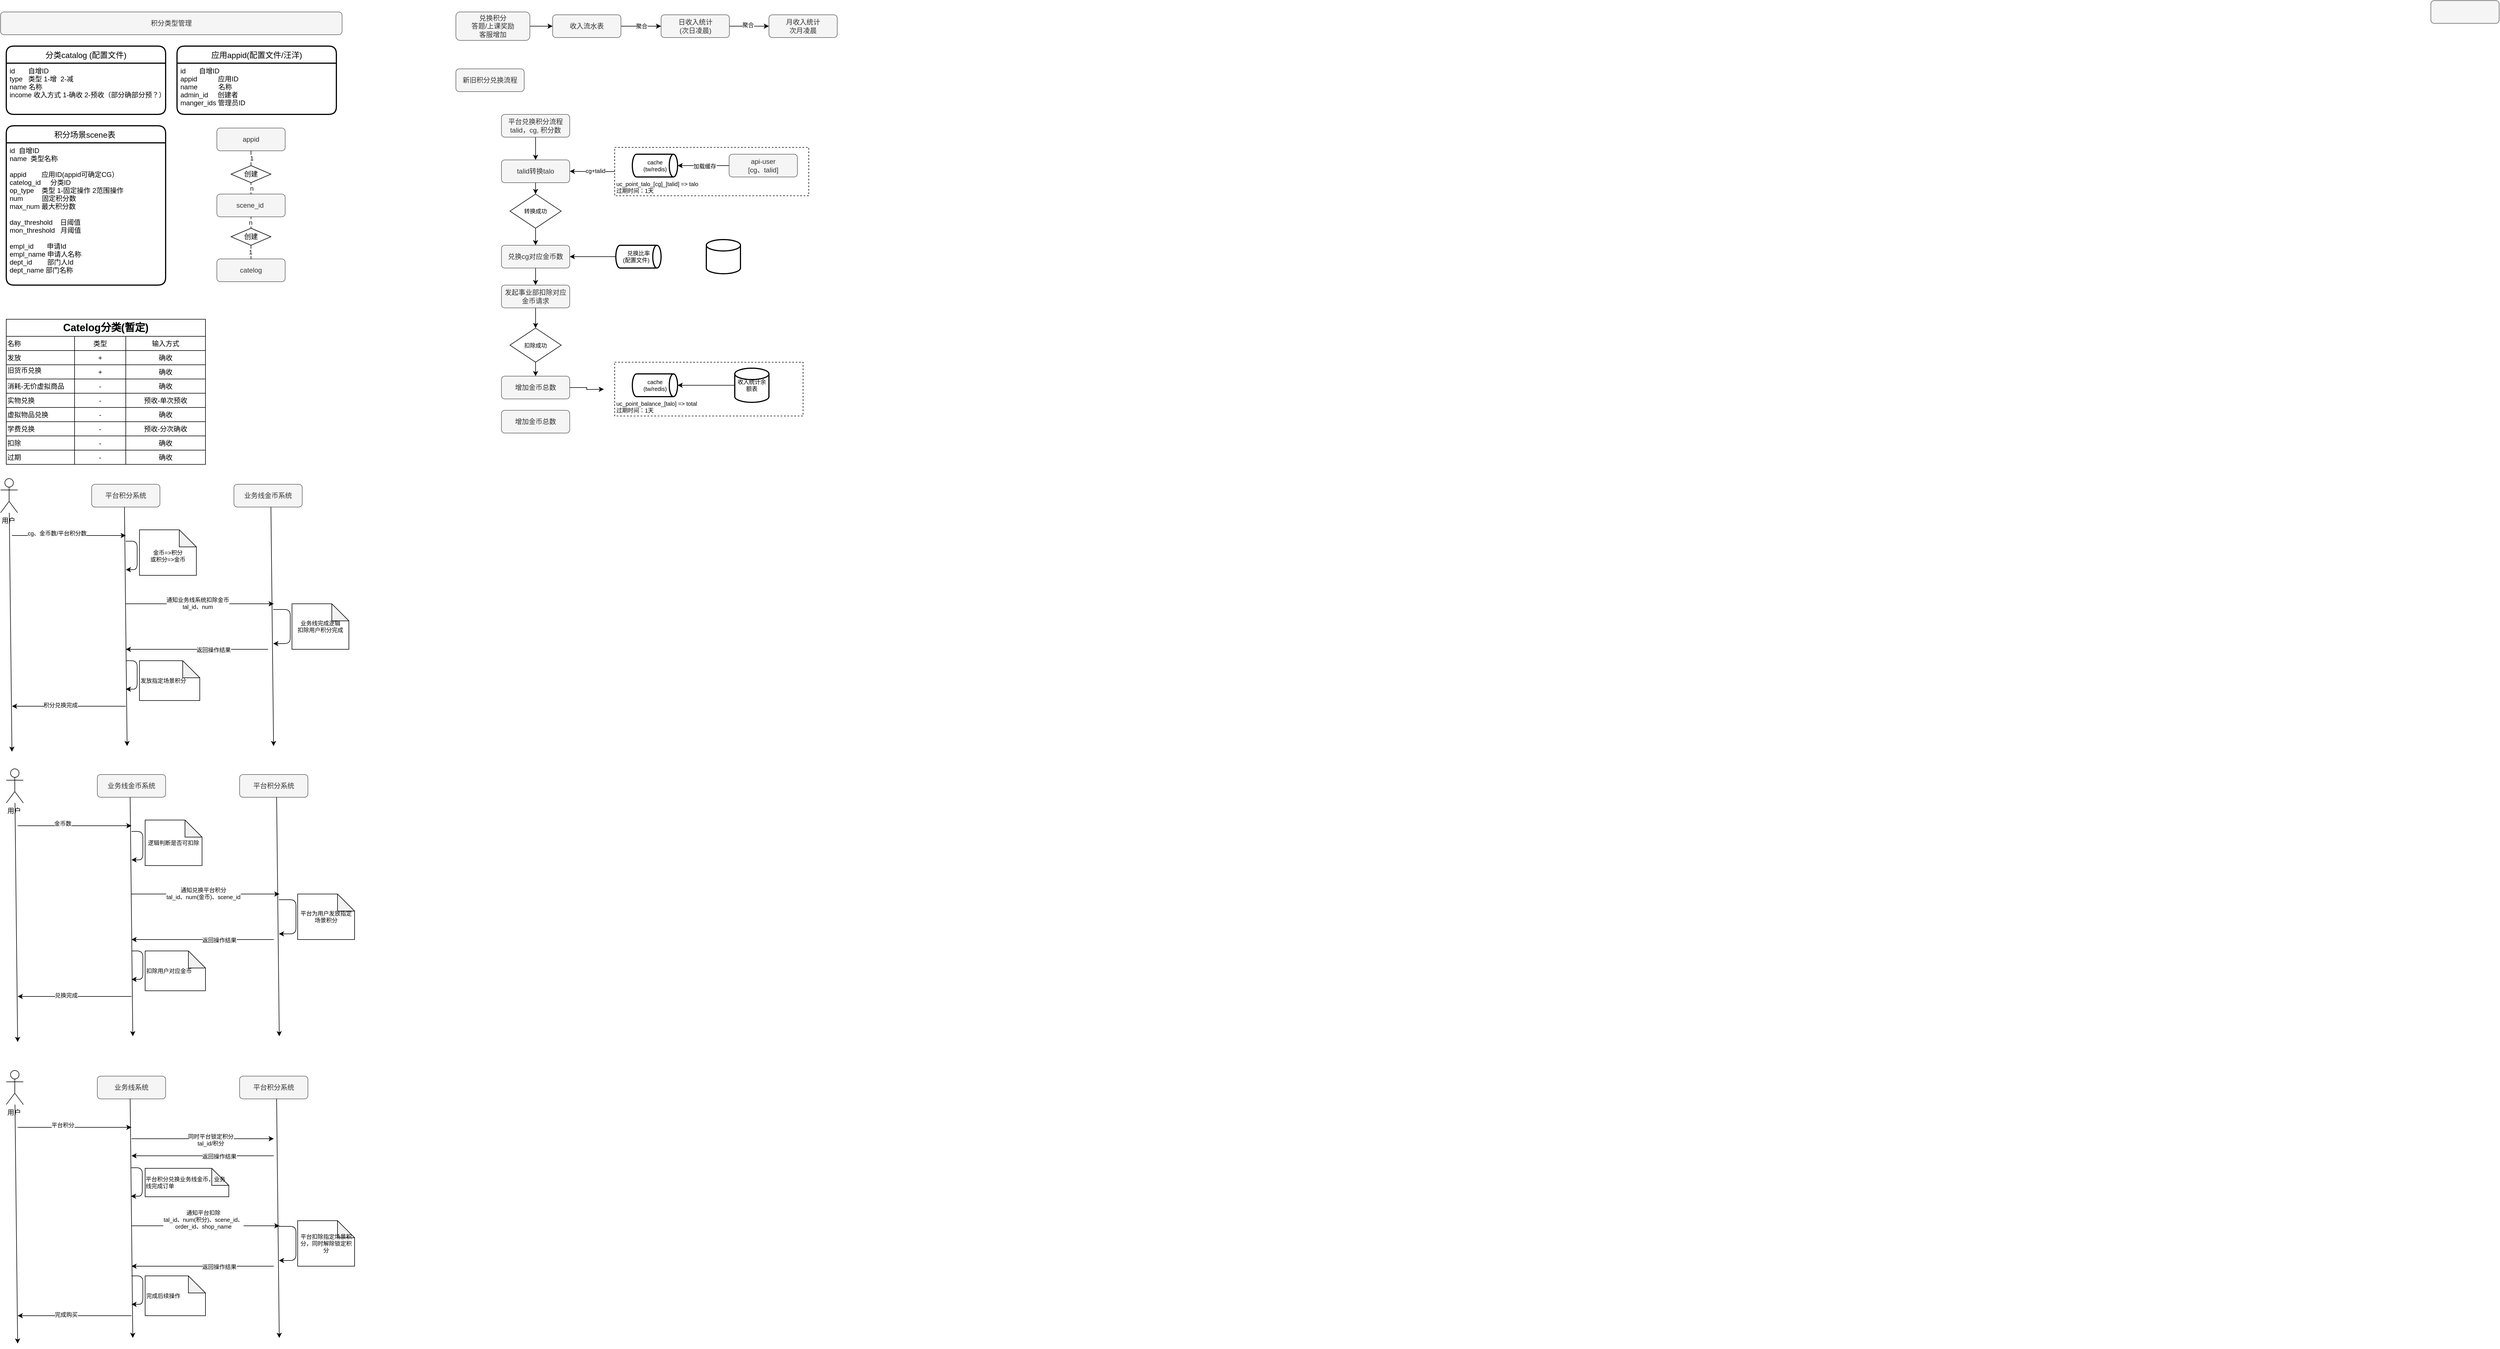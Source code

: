 <mxfile version="14.0.1" type="github">
  <diagram id="adaZDFtTdaTdH5FZkwva" name="第 1 页">
    <mxGraphModel dx="1041" dy="1601" grid="1" gridSize="10" guides="1" tooltips="1" connect="1" arrows="1" fold="1" page="1" pageScale="1" pageWidth="827" pageHeight="1169" math="0" shadow="0">
      <root>
        <mxCell id="0" />
        <mxCell id="1" parent="0" />
        <mxCell id="AnFC6immAzE9Fkh495sT-204" value="" style="rounded=0;whiteSpace=wrap;html=1;fontSize=10;align=center;dashed=1;" vertex="1" parent="1">
          <mxGeometry x="1119" y="-902" width="341" height="85" as="geometry" />
        </mxCell>
        <mxCell id="AnFC6immAzE9Fkh495sT-1" value="&lt;div&gt;&lt;span&gt;积分类型管理&lt;/span&gt;&lt;/div&gt;" style="rounded=1;whiteSpace=wrap;html=1;fillColor=#f5f5f5;strokeColor=#666666;fontColor=#333333;glass=0;sketch=0;" vertex="1" parent="1">
          <mxGeometry x="40" y="-1140" width="600" height="40" as="geometry" />
        </mxCell>
        <mxCell id="AnFC6immAzE9Fkh495sT-2" value="积分场景scene表 " style="swimlane;childLayout=stackLayout;horizontal=1;startSize=30;horizontalStack=0;rounded=1;fontSize=14;fontStyle=0;strokeWidth=2;resizeParent=0;resizeLast=1;shadow=0;dashed=0;align=center;" vertex="1" parent="1">
          <mxGeometry x="50" y="-940" width="280" height="280" as="geometry" />
        </mxCell>
        <mxCell id="AnFC6immAzE9Fkh495sT-3" value="id  自增ID&#xa;name  类型名称&#xa;&#xa;appid        应用ID(appid可确定CG）&#xa;catelog_id     分类ID&#xa;op_type    类型 1-固定操作 2范围操作&#xa;num          固定积分数&#xa;max_num 最大积分数&#xa;&#xa;day_threshold    日阈值&#xa;mon_threshold   月阈值&#xa;&#xa;empl_id       申请Id&#xa;empl_name 申请人名称&#xa;dept_id        部门人Id&#xa;dept_name 部门名称" style="align=left;strokeColor=none;fillColor=none;spacingLeft=4;fontSize=12;verticalAlign=top;resizable=0;rotatable=0;part=1;" vertex="1" parent="AnFC6immAzE9Fkh495sT-2">
          <mxGeometry y="30" width="280" height="250" as="geometry" />
        </mxCell>
        <mxCell id="AnFC6immAzE9Fkh495sT-5" value="分类catalog (配置文件)" style="swimlane;childLayout=stackLayout;horizontal=1;startSize=30;horizontalStack=0;rounded=1;fontSize=14;fontStyle=0;strokeWidth=2;resizeParent=0;resizeLast=1;shadow=0;dashed=0;align=center;" vertex="1" parent="1">
          <mxGeometry x="50" y="-1080" width="280" height="120" as="geometry" />
        </mxCell>
        <mxCell id="AnFC6immAzE9Fkh495sT-6" value="id       自增ID&#xa;type   类型 1-增  2-减&#xa;name 名称&#xa;income 收入方式 1-确收 2-预收（部分确部分预？）&#xa;&#xa;&#xa;&#xa;" style="align=left;strokeColor=none;fillColor=none;spacingLeft=4;fontSize=12;verticalAlign=top;resizable=0;rotatable=0;part=1;" vertex="1" parent="AnFC6immAzE9Fkh495sT-5">
          <mxGeometry y="30" width="280" height="90" as="geometry" />
        </mxCell>
        <mxCell id="AnFC6immAzE9Fkh495sT-10" value="应用appid(配置文件/汪洋)" style="swimlane;childLayout=stackLayout;horizontal=1;startSize=30;horizontalStack=0;rounded=1;fontSize=14;fontStyle=0;strokeWidth=2;resizeParent=0;resizeLast=1;shadow=0;dashed=0;align=center;" vertex="1" parent="1">
          <mxGeometry x="350" y="-1080" width="280" height="120" as="geometry" />
        </mxCell>
        <mxCell id="AnFC6immAzE9Fkh495sT-11" value="id       自增ID&#xa;appid           应用ID&#xa;name           名称&#xa;admin_id     创建者&#xa;manger_ids 管理员ID&#xa;&#xa;&#xa;&#xa;" style="align=left;strokeColor=none;fillColor=none;spacingLeft=4;fontSize=12;verticalAlign=top;resizable=0;rotatable=0;part=1;" vertex="1" parent="AnFC6immAzE9Fkh495sT-10">
          <mxGeometry y="30" width="280" height="90" as="geometry" />
        </mxCell>
        <mxCell id="AnFC6immAzE9Fkh495sT-13" value="scene_id&amp;nbsp;" style="rounded=1;whiteSpace=wrap;html=1;fillColor=#f5f5f5;strokeColor=#666666;fontColor=#333333;glass=0;sketch=0;" vertex="1" parent="1">
          <mxGeometry x="420" y="-820" width="120" height="40" as="geometry" />
        </mxCell>
        <mxCell id="AnFC6immAzE9Fkh495sT-14" value="catelog" style="rounded=1;whiteSpace=wrap;html=1;fillColor=#f5f5f5;strokeColor=#666666;fontColor=#333333;glass=0;sketch=0;verticalAlign=middle;" vertex="1" parent="1">
          <mxGeometry x="420" y="-706" width="120" height="40" as="geometry" />
        </mxCell>
        <mxCell id="AnFC6immAzE9Fkh495sT-16" value="appid" style="rounded=1;whiteSpace=wrap;html=1;fillColor=#f5f5f5;strokeColor=#666666;fontColor=#333333;glass=0;sketch=0;" vertex="1" parent="1">
          <mxGeometry x="420" y="-936" width="120" height="40" as="geometry" />
        </mxCell>
        <mxCell id="AnFC6immAzE9Fkh495sT-22" value="创建" style="rhombus;whiteSpace=wrap;html=1;" vertex="1" parent="1">
          <mxGeometry x="445" y="-870" width="70" height="30" as="geometry" />
        </mxCell>
        <mxCell id="AnFC6immAzE9Fkh495sT-25" value="" style="endArrow=none;html=1;entryX=0.5;entryY=1;entryDx=0;entryDy=0;exitX=0.5;exitY=0;exitDx=0;exitDy=0;" edge="1" parent="1" source="AnFC6immAzE9Fkh495sT-22" target="AnFC6immAzE9Fkh495sT-16">
          <mxGeometry width="50" height="50" relative="1" as="geometry">
            <mxPoint x="460" y="-820" as="sourcePoint" />
            <mxPoint x="510" y="-870" as="targetPoint" />
          </mxGeometry>
        </mxCell>
        <mxCell id="AnFC6immAzE9Fkh495sT-26" value="1" style="edgeLabel;html=1;align=center;verticalAlign=middle;resizable=0;points=[];" vertex="1" connectable="0" parent="AnFC6immAzE9Fkh495sT-25">
          <mxGeometry y="-1" relative="1" as="geometry">
            <mxPoint as="offset" />
          </mxGeometry>
        </mxCell>
        <mxCell id="AnFC6immAzE9Fkh495sT-27" value="" style="endArrow=none;html=1;entryX=0.5;entryY=1;entryDx=0;entryDy=0;exitX=0.5;exitY=0;exitDx=0;exitDy=0;" edge="1" parent="1" source="AnFC6immAzE9Fkh495sT-13" target="AnFC6immAzE9Fkh495sT-22">
          <mxGeometry width="50" height="50" relative="1" as="geometry">
            <mxPoint x="490" y="-860" as="sourcePoint" />
            <mxPoint x="490" y="-890" as="targetPoint" />
          </mxGeometry>
        </mxCell>
        <mxCell id="AnFC6immAzE9Fkh495sT-28" value="n" style="edgeLabel;html=1;align=center;verticalAlign=middle;resizable=0;points=[];" vertex="1" connectable="0" parent="AnFC6immAzE9Fkh495sT-27">
          <mxGeometry y="-1" relative="1" as="geometry">
            <mxPoint as="offset" />
          </mxGeometry>
        </mxCell>
        <mxCell id="AnFC6immAzE9Fkh495sT-29" value="创建" style="rhombus;whiteSpace=wrap;html=1;verticalAlign=middle;" vertex="1" parent="1">
          <mxGeometry x="445" y="-760" width="70" height="30" as="geometry" />
        </mxCell>
        <mxCell id="AnFC6immAzE9Fkh495sT-30" value="" style="endArrow=none;html=1;entryX=0.5;entryY=0;entryDx=0;entryDy=0;exitX=0.5;exitY=1;exitDx=0;exitDy=0;" edge="1" parent="1" source="AnFC6immAzE9Fkh495sT-13" target="AnFC6immAzE9Fkh495sT-29">
          <mxGeometry width="50" height="50" relative="1" as="geometry">
            <mxPoint x="490" y="-850" as="sourcePoint" />
            <mxPoint x="490" y="-890" as="targetPoint" />
          </mxGeometry>
        </mxCell>
        <mxCell id="AnFC6immAzE9Fkh495sT-31" value="n" style="edgeLabel;html=1;align=center;verticalAlign=middle;resizable=0;points=[];" vertex="1" connectable="0" parent="AnFC6immAzE9Fkh495sT-30">
          <mxGeometry y="-1" relative="1" as="geometry">
            <mxPoint as="offset" />
          </mxGeometry>
        </mxCell>
        <mxCell id="AnFC6immAzE9Fkh495sT-32" value="" style="endArrow=none;html=1;entryX=0.5;entryY=0;entryDx=0;entryDy=0;exitX=0.5;exitY=1;exitDx=0;exitDy=0;verticalAlign=middle;" edge="1" parent="1" source="AnFC6immAzE9Fkh495sT-29" target="AnFC6immAzE9Fkh495sT-14">
          <mxGeometry width="50" height="50" relative="1" as="geometry">
            <mxPoint x="479.5" y="-682" as="sourcePoint" />
            <mxPoint x="479.5" y="-636" as="targetPoint" />
          </mxGeometry>
        </mxCell>
        <mxCell id="AnFC6immAzE9Fkh495sT-33" value="1" style="edgeLabel;html=1;align=center;verticalAlign=middle;resizable=0;points=[];" vertex="1" connectable="0" parent="AnFC6immAzE9Fkh495sT-32">
          <mxGeometry y="-1" relative="1" as="geometry">
            <mxPoint as="offset" />
          </mxGeometry>
        </mxCell>
        <mxCell id="AnFC6immAzE9Fkh495sT-37" value="&lt;h1&gt;&lt;br&gt;&lt;/h1&gt;&lt;div&gt;&lt;div&gt;&lt;br&gt;&lt;/div&gt;&lt;div&gt;&lt;br&gt;&lt;/div&gt;&lt;/div&gt;&lt;div&gt;&lt;br&gt;&lt;/div&gt;" style="text;html=1;strokeColor=none;fillColor=none;spacing=5;spacingTop=-20;whiteSpace=wrap;overflow=hidden;rounded=0;" vertex="1" parent="1">
          <mxGeometry x="100" y="-635" width="590" height="250" as="geometry" />
        </mxCell>
        <mxCell id="AnFC6immAzE9Fkh495sT-49" value="&lt;h1 style=&quot;color: rgb(0 , 0 , 0) ; font-family: &amp;#34;helvetica&amp;#34; ; font-style: normal ; letter-spacing: normal ; text-align: left ; text-indent: 0px ; text-transform: none ; word-spacing: 0px ; background-color: rgb(248 , 249 , 250) ; font-size: 18px&quot;&gt;Catelog分类(暂定)&lt;/h1&gt;" style="shape=table;html=1;whiteSpace=wrap;startSize=30;container=1;collapsible=0;childLayout=tableLayout;fontStyle=1;align=center;" vertex="1" parent="1">
          <mxGeometry x="50" y="-600" width="350" height="255" as="geometry" />
        </mxCell>
        <mxCell id="AnFC6immAzE9Fkh495sT-83" style="shape=partialRectangle;html=1;whiteSpace=wrap;collapsible=0;dropTarget=0;pointerEvents=0;fillColor=none;top=0;left=0;bottom=0;right=0;points=[[0,0.5],[1,0.5]];portConstraint=eastwest;" vertex="1" parent="AnFC6immAzE9Fkh495sT-49">
          <mxGeometry y="30" width="350" height="25" as="geometry" />
        </mxCell>
        <mxCell id="AnFC6immAzE9Fkh495sT-84" value="名称" style="shape=partialRectangle;html=1;whiteSpace=wrap;connectable=0;fillColor=none;top=0;left=0;bottom=0;right=0;overflow=hidden;align=left;" vertex="1" parent="AnFC6immAzE9Fkh495sT-83">
          <mxGeometry width="120" height="25" as="geometry" />
        </mxCell>
        <mxCell id="AnFC6immAzE9Fkh495sT-85" value="类型" style="shape=partialRectangle;html=1;whiteSpace=wrap;connectable=0;fillColor=none;top=0;left=0;bottom=0;right=0;overflow=hidden;" vertex="1" parent="AnFC6immAzE9Fkh495sT-83">
          <mxGeometry x="120" width="90" height="25" as="geometry" />
        </mxCell>
        <mxCell id="AnFC6immAzE9Fkh495sT-86" value="输入方式" style="shape=partialRectangle;html=1;whiteSpace=wrap;connectable=0;fillColor=none;top=0;left=0;bottom=0;right=0;overflow=hidden;" vertex="1" parent="AnFC6immAzE9Fkh495sT-83">
          <mxGeometry x="210" width="140" height="25" as="geometry" />
        </mxCell>
        <mxCell id="AnFC6immAzE9Fkh495sT-50" value="" style="shape=partialRectangle;html=1;whiteSpace=wrap;collapsible=0;dropTarget=0;pointerEvents=0;fillColor=none;top=0;left=0;bottom=0;right=0;points=[[0,0.5],[1,0.5]];portConstraint=eastwest;" vertex="1" parent="AnFC6immAzE9Fkh495sT-49">
          <mxGeometry y="55" width="350" height="25" as="geometry" />
        </mxCell>
        <mxCell id="AnFC6immAzE9Fkh495sT-51" value="&lt;div&gt;发放&lt;/div&gt;" style="shape=partialRectangle;html=1;whiteSpace=wrap;connectable=0;fillColor=none;top=0;left=0;bottom=0;right=0;overflow=hidden;align=left;" vertex="1" parent="AnFC6immAzE9Fkh495sT-50">
          <mxGeometry width="120" height="25" as="geometry" />
        </mxCell>
        <mxCell id="AnFC6immAzE9Fkh495sT-52" value="+" style="shape=partialRectangle;html=1;whiteSpace=wrap;connectable=0;fillColor=none;top=0;left=0;bottom=0;right=0;overflow=hidden;" vertex="1" parent="AnFC6immAzE9Fkh495sT-50">
          <mxGeometry x="120" width="90" height="25" as="geometry" />
        </mxCell>
        <mxCell id="AnFC6immAzE9Fkh495sT-53" value="确收" style="shape=partialRectangle;html=1;whiteSpace=wrap;connectable=0;fillColor=none;top=0;left=0;bottom=0;right=0;overflow=hidden;" vertex="1" parent="AnFC6immAzE9Fkh495sT-50">
          <mxGeometry x="210" width="140" height="25" as="geometry" />
        </mxCell>
        <mxCell id="AnFC6immAzE9Fkh495sT-54" value="" style="shape=partialRectangle;html=1;whiteSpace=wrap;collapsible=0;dropTarget=0;pointerEvents=0;fillColor=none;top=0;left=0;bottom=0;right=0;points=[[0,0.5],[1,0.5]];portConstraint=eastwest;" vertex="1" parent="AnFC6immAzE9Fkh495sT-49">
          <mxGeometry y="80" width="350" height="25" as="geometry" />
        </mxCell>
        <mxCell id="AnFC6immAzE9Fkh495sT-55" value="&lt;div&gt;旧货币兑换&lt;/div&gt;&lt;div&gt;&lt;br&gt;&lt;/div&gt;" style="shape=partialRectangle;html=1;whiteSpace=wrap;connectable=0;fillColor=none;top=0;left=0;bottom=0;right=0;overflow=hidden;align=left;" vertex="1" parent="AnFC6immAzE9Fkh495sT-54">
          <mxGeometry width="120" height="25" as="geometry" />
        </mxCell>
        <mxCell id="AnFC6immAzE9Fkh495sT-56" value="+" style="shape=partialRectangle;html=1;whiteSpace=wrap;connectable=0;fillColor=none;top=0;left=0;bottom=0;right=0;overflow=hidden;" vertex="1" parent="AnFC6immAzE9Fkh495sT-54">
          <mxGeometry x="120" width="90" height="25" as="geometry" />
        </mxCell>
        <mxCell id="AnFC6immAzE9Fkh495sT-57" value="&lt;span&gt;确收&lt;/span&gt;" style="shape=partialRectangle;html=1;whiteSpace=wrap;connectable=0;fillColor=none;top=0;left=0;bottom=0;right=0;overflow=hidden;" vertex="1" parent="AnFC6immAzE9Fkh495sT-54">
          <mxGeometry x="210" width="140" height="25" as="geometry" />
        </mxCell>
        <mxCell id="AnFC6immAzE9Fkh495sT-58" value="" style="shape=partialRectangle;html=1;whiteSpace=wrap;collapsible=0;dropTarget=0;pointerEvents=0;fillColor=none;top=0;left=0;bottom=0;right=0;points=[[0,0.5],[1,0.5]];portConstraint=eastwest;" vertex="1" parent="AnFC6immAzE9Fkh495sT-49">
          <mxGeometry y="105" width="350" height="25" as="geometry" />
        </mxCell>
        <mxCell id="AnFC6immAzE9Fkh495sT-59" value="&lt;span&gt;消耗-&lt;/span&gt;&lt;span&gt;无价虚拟商品&lt;br&gt;&lt;/span&gt;" style="shape=partialRectangle;html=1;whiteSpace=wrap;connectable=0;fillColor=none;top=0;left=0;bottom=0;right=0;overflow=hidden;align=left;" vertex="1" parent="AnFC6immAzE9Fkh495sT-58">
          <mxGeometry width="120" height="25" as="geometry" />
        </mxCell>
        <mxCell id="AnFC6immAzE9Fkh495sT-60" value="&lt;div style=&quot;text-align: left&quot;&gt;-&lt;/div&gt;" style="shape=partialRectangle;html=1;whiteSpace=wrap;connectable=0;fillColor=none;top=0;left=0;bottom=0;right=0;overflow=hidden;" vertex="1" parent="AnFC6immAzE9Fkh495sT-58">
          <mxGeometry x="120" width="90" height="25" as="geometry" />
        </mxCell>
        <mxCell id="AnFC6immAzE9Fkh495sT-61" value="&lt;span&gt;确收&lt;/span&gt;" style="shape=partialRectangle;html=1;whiteSpace=wrap;connectable=0;fillColor=none;top=0;left=0;bottom=0;right=0;overflow=hidden;" vertex="1" parent="AnFC6immAzE9Fkh495sT-58">
          <mxGeometry x="210" width="140" height="25" as="geometry" />
        </mxCell>
        <mxCell id="AnFC6immAzE9Fkh495sT-62" style="shape=partialRectangle;html=1;whiteSpace=wrap;collapsible=0;dropTarget=0;pointerEvents=0;fillColor=none;top=0;left=0;bottom=0;right=0;points=[[0,0.5],[1,0.5]];portConstraint=eastwest;" vertex="1" parent="AnFC6immAzE9Fkh495sT-49">
          <mxGeometry y="130" width="350" height="25" as="geometry" />
        </mxCell>
        <mxCell id="AnFC6immAzE9Fkh495sT-63" value="&lt;div style=&quot;&quot;&gt;实物兑换&lt;/div&gt;" style="shape=partialRectangle;html=1;whiteSpace=wrap;connectable=0;fillColor=none;top=0;left=0;bottom=0;right=0;overflow=hidden;align=left;" vertex="1" parent="AnFC6immAzE9Fkh495sT-62">
          <mxGeometry width="120" height="25" as="geometry" />
        </mxCell>
        <mxCell id="AnFC6immAzE9Fkh495sT-64" value="-" style="shape=partialRectangle;html=1;whiteSpace=wrap;connectable=0;fillColor=none;top=0;left=0;bottom=0;right=0;overflow=hidden;" vertex="1" parent="AnFC6immAzE9Fkh495sT-62">
          <mxGeometry x="120" width="90" height="25" as="geometry" />
        </mxCell>
        <mxCell id="AnFC6immAzE9Fkh495sT-65" value="预收-单次预收" style="shape=partialRectangle;html=1;whiteSpace=wrap;connectable=0;fillColor=none;top=0;left=0;bottom=0;right=0;overflow=hidden;" vertex="1" parent="AnFC6immAzE9Fkh495sT-62">
          <mxGeometry x="210" width="140" height="25" as="geometry" />
        </mxCell>
        <mxCell id="AnFC6immAzE9Fkh495sT-66" style="shape=partialRectangle;html=1;whiteSpace=wrap;collapsible=0;dropTarget=0;pointerEvents=0;fillColor=none;top=0;left=0;bottom=0;right=0;points=[[0,0.5],[1,0.5]];portConstraint=eastwest;" vertex="1" parent="AnFC6immAzE9Fkh495sT-49">
          <mxGeometry y="155" width="350" height="25" as="geometry" />
        </mxCell>
        <mxCell id="AnFC6immAzE9Fkh495sT-67" value="&lt;div style=&quot;&quot;&gt;虚拟物品兑换&lt;/div&gt;" style="shape=partialRectangle;html=1;whiteSpace=wrap;connectable=0;fillColor=none;top=0;left=0;bottom=0;right=0;overflow=hidden;align=left;" vertex="1" parent="AnFC6immAzE9Fkh495sT-66">
          <mxGeometry width="120" height="25" as="geometry" />
        </mxCell>
        <mxCell id="AnFC6immAzE9Fkh495sT-68" value="-" style="shape=partialRectangle;html=1;whiteSpace=wrap;connectable=0;fillColor=none;top=0;left=0;bottom=0;right=0;overflow=hidden;" vertex="1" parent="AnFC6immAzE9Fkh495sT-66">
          <mxGeometry x="120" width="90" height="25" as="geometry" />
        </mxCell>
        <mxCell id="AnFC6immAzE9Fkh495sT-69" value="确收" style="shape=partialRectangle;html=1;whiteSpace=wrap;connectable=0;fillColor=none;top=0;left=0;bottom=0;right=0;overflow=hidden;" vertex="1" parent="AnFC6immAzE9Fkh495sT-66">
          <mxGeometry x="210" width="140" height="25" as="geometry" />
        </mxCell>
        <mxCell id="AnFC6immAzE9Fkh495sT-70" style="shape=partialRectangle;html=1;whiteSpace=wrap;collapsible=0;dropTarget=0;pointerEvents=0;fillColor=none;top=0;left=0;bottom=0;right=0;points=[[0,0.5],[1,0.5]];portConstraint=eastwest;" vertex="1" parent="AnFC6immAzE9Fkh495sT-49">
          <mxGeometry y="180" width="350" height="25" as="geometry" />
        </mxCell>
        <mxCell id="AnFC6immAzE9Fkh495sT-71" value="&lt;div&gt;学费兑换&lt;/div&gt;" style="shape=partialRectangle;html=1;whiteSpace=wrap;connectable=0;fillColor=none;top=0;left=0;bottom=0;right=0;overflow=hidden;align=left;" vertex="1" parent="AnFC6immAzE9Fkh495sT-70">
          <mxGeometry width="120" height="25" as="geometry" />
        </mxCell>
        <mxCell id="AnFC6immAzE9Fkh495sT-72" value="-" style="shape=partialRectangle;html=1;whiteSpace=wrap;connectable=0;fillColor=none;top=0;left=0;bottom=0;right=0;overflow=hidden;" vertex="1" parent="AnFC6immAzE9Fkh495sT-70">
          <mxGeometry x="120" width="90" height="25" as="geometry" />
        </mxCell>
        <mxCell id="AnFC6immAzE9Fkh495sT-73" value="&lt;span style=&quot;text-align: left&quot;&gt;预收-&lt;/span&gt;&lt;span&gt;分次确收&lt;/span&gt;&lt;span style=&quot;text-align: left&quot;&gt;&lt;br&gt;&lt;/span&gt;" style="shape=partialRectangle;html=1;whiteSpace=wrap;connectable=0;fillColor=none;top=0;left=0;bottom=0;right=0;overflow=hidden;" vertex="1" parent="AnFC6immAzE9Fkh495sT-70">
          <mxGeometry x="210" width="140" height="25" as="geometry" />
        </mxCell>
        <mxCell id="AnFC6immAzE9Fkh495sT-75" style="shape=partialRectangle;html=1;whiteSpace=wrap;collapsible=0;dropTarget=0;pointerEvents=0;fillColor=none;top=0;left=0;bottom=0;right=0;points=[[0,0.5],[1,0.5]];portConstraint=eastwest;" vertex="1" parent="AnFC6immAzE9Fkh495sT-49">
          <mxGeometry y="205" width="350" height="25" as="geometry" />
        </mxCell>
        <mxCell id="AnFC6immAzE9Fkh495sT-76" value="&lt;span style=&quot;&quot;&gt;扣除&lt;/span&gt;" style="shape=partialRectangle;html=1;whiteSpace=wrap;connectable=0;fillColor=none;top=0;left=0;bottom=0;right=0;overflow=hidden;align=left;" vertex="1" parent="AnFC6immAzE9Fkh495sT-75">
          <mxGeometry width="120" height="25" as="geometry" />
        </mxCell>
        <mxCell id="AnFC6immAzE9Fkh495sT-77" value="-" style="shape=partialRectangle;html=1;whiteSpace=wrap;connectable=0;fillColor=none;top=0;left=0;bottom=0;right=0;overflow=hidden;" vertex="1" parent="AnFC6immAzE9Fkh495sT-75">
          <mxGeometry x="120" width="90" height="25" as="geometry" />
        </mxCell>
        <mxCell id="AnFC6immAzE9Fkh495sT-78" value="确收" style="shape=partialRectangle;html=1;whiteSpace=wrap;connectable=0;fillColor=none;top=0;left=0;bottom=0;right=0;overflow=hidden;" vertex="1" parent="AnFC6immAzE9Fkh495sT-75">
          <mxGeometry x="210" width="140" height="25" as="geometry" />
        </mxCell>
        <mxCell id="AnFC6immAzE9Fkh495sT-79" style="shape=partialRectangle;html=1;whiteSpace=wrap;collapsible=0;dropTarget=0;pointerEvents=0;fillColor=none;top=0;left=0;bottom=0;right=0;points=[[0,0.5],[1,0.5]];portConstraint=eastwest;" vertex="1" parent="AnFC6immAzE9Fkh495sT-49">
          <mxGeometry y="230" width="350" height="25" as="geometry" />
        </mxCell>
        <mxCell id="AnFC6immAzE9Fkh495sT-80" value="&lt;span style=&quot;&quot;&gt;过期&lt;/span&gt;" style="shape=partialRectangle;html=1;whiteSpace=wrap;connectable=0;fillColor=none;top=0;left=0;bottom=0;right=0;overflow=hidden;align=left;" vertex="1" parent="AnFC6immAzE9Fkh495sT-79">
          <mxGeometry width="120" height="25" as="geometry" />
        </mxCell>
        <mxCell id="AnFC6immAzE9Fkh495sT-81" value="-" style="shape=partialRectangle;html=1;whiteSpace=wrap;connectable=0;fillColor=none;top=0;left=0;bottom=0;right=0;overflow=hidden;" vertex="1" parent="AnFC6immAzE9Fkh495sT-79">
          <mxGeometry x="120" width="90" height="25" as="geometry" />
        </mxCell>
        <mxCell id="AnFC6immAzE9Fkh495sT-82" value="确收" style="shape=partialRectangle;html=1;whiteSpace=wrap;connectable=0;fillColor=none;top=0;left=0;bottom=0;right=0;overflow=hidden;" vertex="1" parent="AnFC6immAzE9Fkh495sT-79">
          <mxGeometry x="210" width="140" height="25" as="geometry" />
        </mxCell>
        <mxCell id="AnFC6immAzE9Fkh495sT-87" value="用户" style="shape=umlActor;verticalLabelPosition=bottom;verticalAlign=top;html=1;outlineConnect=0;align=left;" vertex="1" parent="1">
          <mxGeometry x="40" y="-320" width="30" height="60" as="geometry" />
        </mxCell>
        <mxCell id="AnFC6immAzE9Fkh495sT-88" value="平台积分系统" style="rounded=1;whiteSpace=wrap;html=1;fillColor=#f5f5f5;strokeColor=#666666;fontColor=#333333;glass=0;sketch=0;align=center;" vertex="1" parent="1">
          <mxGeometry x="200" y="-310" width="120" height="40" as="geometry" />
        </mxCell>
        <mxCell id="AnFC6immAzE9Fkh495sT-89" value="业务线金币系统" style="rounded=1;whiteSpace=wrap;html=1;fillColor=#f5f5f5;strokeColor=#666666;fontColor=#333333;glass=0;sketch=0;align=center;" vertex="1" parent="1">
          <mxGeometry x="450" y="-310" width="120" height="40" as="geometry" />
        </mxCell>
        <mxCell id="AnFC6immAzE9Fkh495sT-90" value="" style="endArrow=classic;html=1;" edge="1" parent="1" source="AnFC6immAzE9Fkh495sT-87">
          <mxGeometry width="50" height="50" relative="1" as="geometry">
            <mxPoint x="50" y="-150" as="sourcePoint" />
            <mxPoint x="60" y="160" as="targetPoint" />
          </mxGeometry>
        </mxCell>
        <mxCell id="AnFC6immAzE9Fkh495sT-92" value="" style="endArrow=classic;html=1;" edge="1" parent="1">
          <mxGeometry width="50" height="50" relative="1" as="geometry">
            <mxPoint x="257.663" y="-270" as="sourcePoint" />
            <mxPoint x="262.33" y="150" as="targetPoint" />
          </mxGeometry>
        </mxCell>
        <mxCell id="AnFC6immAzE9Fkh495sT-93" value="" style="endArrow=classic;html=1;" edge="1" parent="1">
          <mxGeometry width="50" height="50" relative="1" as="geometry">
            <mxPoint x="515.003" y="-270" as="sourcePoint" />
            <mxPoint x="519.67" y="150" as="targetPoint" />
          </mxGeometry>
        </mxCell>
        <mxCell id="AnFC6immAzE9Fkh495sT-94" value="" style="endArrow=classic;html=1;" edge="1" parent="1">
          <mxGeometry width="50" height="50" relative="1" as="geometry">
            <mxPoint x="60" y="-220" as="sourcePoint" />
            <mxPoint x="260" y="-220" as="targetPoint" />
          </mxGeometry>
        </mxCell>
        <mxCell id="AnFC6immAzE9Fkh495sT-95" value="&lt;font style=&quot;font-size: 10px&quot;&gt;cg、金币数/平台积分数&lt;/font&gt;" style="edgeLabel;html=1;align=center;verticalAlign=middle;resizable=0;points=[];" vertex="1" connectable="0" parent="AnFC6immAzE9Fkh495sT-94">
          <mxGeometry x="-0.21" y="4" relative="1" as="geometry">
            <mxPoint as="offset" />
          </mxGeometry>
        </mxCell>
        <mxCell id="AnFC6immAzE9Fkh495sT-97" value="" style="endArrow=classic;html=1;" edge="1" parent="1">
          <mxGeometry width="50" height="50" relative="1" as="geometry">
            <mxPoint x="260" y="-210" as="sourcePoint" />
            <mxPoint x="260" y="-160" as="targetPoint" />
            <Array as="points">
              <mxPoint x="280" y="-210" />
              <mxPoint x="280" y="-160" />
            </Array>
          </mxGeometry>
        </mxCell>
        <mxCell id="AnFC6immAzE9Fkh495sT-99" value="" style="endArrow=classic;html=1;fontSize=10;" edge="1" parent="1">
          <mxGeometry width="50" height="50" relative="1" as="geometry">
            <mxPoint x="260" y="-100" as="sourcePoint" />
            <mxPoint x="520" y="-100" as="targetPoint" />
          </mxGeometry>
        </mxCell>
        <mxCell id="AnFC6immAzE9Fkh495sT-101" value="通知业务线系统扣除金币&lt;br&gt;tal_id、num" style="edgeLabel;html=1;align=center;verticalAlign=middle;resizable=0;points=[];fontSize=10;" vertex="1" connectable="0" parent="AnFC6immAzE9Fkh495sT-99">
          <mxGeometry x="-0.034" y="1" relative="1" as="geometry">
            <mxPoint as="offset" />
          </mxGeometry>
        </mxCell>
        <mxCell id="AnFC6immAzE9Fkh495sT-100" value="&lt;br style=&quot;text-align: left&quot;&gt;&lt;font style=&quot;text-align: left&quot;&gt;金币=&amp;gt;积分&lt;br&gt;或积分=&amp;gt;金币&lt;/font&gt;" style="shape=note;whiteSpace=wrap;html=1;backgroundOutline=1;darkOpacity=0.05;fontSize=10;align=center;" vertex="1" parent="1">
          <mxGeometry x="284" y="-230" width="100" height="80" as="geometry" />
        </mxCell>
        <mxCell id="AnFC6immAzE9Fkh495sT-106" value="" style="endArrow=classic;html=1;fontSize=10;" edge="1" parent="1">
          <mxGeometry width="50" height="50" relative="1" as="geometry">
            <mxPoint x="519" y="-90" as="sourcePoint" />
            <mxPoint x="519" y="-30" as="targetPoint" />
            <Array as="points">
              <mxPoint x="549" y="-90" />
              <mxPoint x="549" y="-30" />
            </Array>
          </mxGeometry>
        </mxCell>
        <mxCell id="AnFC6immAzE9Fkh495sT-107" value="业务线完成逻辑&lt;br&gt;&lt;div style=&quot;text-align: left&quot;&gt;&lt;span&gt;扣除用户积分完成&lt;/span&gt;&lt;/div&gt;" style="shape=note;whiteSpace=wrap;html=1;backgroundOutline=1;darkOpacity=0.05;fontSize=10;align=center;" vertex="1" parent="1">
          <mxGeometry x="552" y="-100" width="100" height="80" as="geometry" />
        </mxCell>
        <mxCell id="AnFC6immAzE9Fkh495sT-109" value="" style="endArrow=classic;html=1;fontSize=10;" edge="1" parent="1">
          <mxGeometry width="50" height="50" relative="1" as="geometry">
            <mxPoint x="510" y="-20" as="sourcePoint" />
            <mxPoint x="260" y="-20" as="targetPoint" />
          </mxGeometry>
        </mxCell>
        <mxCell id="AnFC6immAzE9Fkh495sT-112" value="返回操作结果" style="edgeLabel;html=1;align=center;verticalAlign=middle;resizable=0;points=[];fontSize=10;" vertex="1" connectable="0" parent="AnFC6immAzE9Fkh495sT-109">
          <mxGeometry x="-0.233" y="1" relative="1" as="geometry">
            <mxPoint as="offset" />
          </mxGeometry>
        </mxCell>
        <mxCell id="AnFC6immAzE9Fkh495sT-110" value="" style="endArrow=classic;html=1;" edge="1" parent="1">
          <mxGeometry width="50" height="50" relative="1" as="geometry">
            <mxPoint x="260" as="sourcePoint" />
            <mxPoint x="260" y="50" as="targetPoint" />
            <Array as="points">
              <mxPoint x="280" />
              <mxPoint x="280" y="50" />
            </Array>
          </mxGeometry>
        </mxCell>
        <mxCell id="AnFC6immAzE9Fkh495sT-111" value="发放指定场景积分" style="shape=note;whiteSpace=wrap;html=1;backgroundOutline=1;darkOpacity=0.05;fontSize=10;align=left;" vertex="1" parent="1">
          <mxGeometry x="284" width="106" height="70" as="geometry" />
        </mxCell>
        <mxCell id="AnFC6immAzE9Fkh495sT-113" value="" style="endArrow=classic;html=1;fontSize=10;" edge="1" parent="1">
          <mxGeometry width="50" height="50" relative="1" as="geometry">
            <mxPoint x="260" y="80" as="sourcePoint" />
            <mxPoint x="60" y="80" as="targetPoint" />
            <Array as="points" />
          </mxGeometry>
        </mxCell>
        <mxCell id="AnFC6immAzE9Fkh495sT-114" value="积分兑换完成" style="edgeLabel;html=1;align=center;verticalAlign=middle;resizable=0;points=[];fontSize=10;" vertex="1" connectable="0" parent="AnFC6immAzE9Fkh495sT-113">
          <mxGeometry x="0.157" y="-2" relative="1" as="geometry">
            <mxPoint as="offset" />
          </mxGeometry>
        </mxCell>
        <mxCell id="AnFC6immAzE9Fkh495sT-115" value="用户" style="shape=umlActor;verticalLabelPosition=bottom;verticalAlign=top;html=1;outlineConnect=0;align=left;" vertex="1" parent="1">
          <mxGeometry x="50" y="190" width="30" height="60" as="geometry" />
        </mxCell>
        <mxCell id="AnFC6immAzE9Fkh495sT-116" value="业务线金币系统" style="rounded=1;whiteSpace=wrap;html=1;fillColor=#f5f5f5;strokeColor=#666666;fontColor=#333333;glass=0;sketch=0;align=center;" vertex="1" parent="1">
          <mxGeometry x="210" y="200" width="120" height="40" as="geometry" />
        </mxCell>
        <mxCell id="AnFC6immAzE9Fkh495sT-117" value="&lt;span&gt;平台积分系统&lt;/span&gt;" style="rounded=1;whiteSpace=wrap;html=1;fillColor=#f5f5f5;strokeColor=#666666;fontColor=#333333;glass=0;sketch=0;align=center;" vertex="1" parent="1">
          <mxGeometry x="460" y="200" width="120" height="40" as="geometry" />
        </mxCell>
        <mxCell id="AnFC6immAzE9Fkh495sT-118" value="" style="endArrow=classic;html=1;" edge="1" parent="1" source="AnFC6immAzE9Fkh495sT-115">
          <mxGeometry width="50" height="50" relative="1" as="geometry">
            <mxPoint x="60" y="360" as="sourcePoint" />
            <mxPoint x="70" y="670" as="targetPoint" />
          </mxGeometry>
        </mxCell>
        <mxCell id="AnFC6immAzE9Fkh495sT-119" value="" style="endArrow=classic;html=1;" edge="1" parent="1">
          <mxGeometry width="50" height="50" relative="1" as="geometry">
            <mxPoint x="267.663" y="240" as="sourcePoint" />
            <mxPoint x="272.33" y="660" as="targetPoint" />
          </mxGeometry>
        </mxCell>
        <mxCell id="AnFC6immAzE9Fkh495sT-120" value="" style="endArrow=classic;html=1;" edge="1" parent="1">
          <mxGeometry width="50" height="50" relative="1" as="geometry">
            <mxPoint x="525.003" y="240" as="sourcePoint" />
            <mxPoint x="529.67" y="660" as="targetPoint" />
          </mxGeometry>
        </mxCell>
        <mxCell id="AnFC6immAzE9Fkh495sT-121" value="" style="endArrow=classic;html=1;" edge="1" parent="1">
          <mxGeometry width="50" height="50" relative="1" as="geometry">
            <mxPoint x="70" y="290" as="sourcePoint" />
            <mxPoint x="270" y="290" as="targetPoint" />
          </mxGeometry>
        </mxCell>
        <mxCell id="AnFC6immAzE9Fkh495sT-122" value="&lt;font style=&quot;font-size: 10px&quot;&gt;金币数&lt;/font&gt;" style="edgeLabel;html=1;align=center;verticalAlign=middle;resizable=0;points=[];" vertex="1" connectable="0" parent="AnFC6immAzE9Fkh495sT-121">
          <mxGeometry x="-0.21" y="4" relative="1" as="geometry">
            <mxPoint as="offset" />
          </mxGeometry>
        </mxCell>
        <mxCell id="AnFC6immAzE9Fkh495sT-123" value="" style="endArrow=classic;html=1;" edge="1" parent="1">
          <mxGeometry width="50" height="50" relative="1" as="geometry">
            <mxPoint x="270" y="300" as="sourcePoint" />
            <mxPoint x="270" y="350" as="targetPoint" />
            <Array as="points">
              <mxPoint x="290" y="300" />
              <mxPoint x="290" y="350" />
            </Array>
          </mxGeometry>
        </mxCell>
        <mxCell id="AnFC6immAzE9Fkh495sT-124" value="" style="endArrow=classic;html=1;fontSize=10;" edge="1" parent="1">
          <mxGeometry width="50" height="50" relative="1" as="geometry">
            <mxPoint x="270" y="410" as="sourcePoint" />
            <mxPoint x="530" y="410" as="targetPoint" />
          </mxGeometry>
        </mxCell>
        <mxCell id="AnFC6immAzE9Fkh495sT-125" value="通知兑换平台积分&lt;br&gt;tal_id、num(金币)、scene_id" style="edgeLabel;html=1;align=center;verticalAlign=middle;resizable=0;points=[];fontSize=10;" vertex="1" connectable="0" parent="AnFC6immAzE9Fkh495sT-124">
          <mxGeometry x="-0.034" y="1" relative="1" as="geometry">
            <mxPoint as="offset" />
          </mxGeometry>
        </mxCell>
        <mxCell id="AnFC6immAzE9Fkh495sT-126" value="逻辑判断是否可扣除" style="shape=note;whiteSpace=wrap;html=1;backgroundOutline=1;darkOpacity=0.05;fontSize=10;align=center;" vertex="1" parent="1">
          <mxGeometry x="294" y="280" width="100" height="80" as="geometry" />
        </mxCell>
        <mxCell id="AnFC6immAzE9Fkh495sT-127" value="" style="endArrow=classic;html=1;fontSize=10;" edge="1" parent="1">
          <mxGeometry width="50" height="50" relative="1" as="geometry">
            <mxPoint x="529" y="420" as="sourcePoint" />
            <mxPoint x="529" y="480" as="targetPoint" />
            <Array as="points">
              <mxPoint x="559" y="420" />
              <mxPoint x="559" y="480" />
            </Array>
          </mxGeometry>
        </mxCell>
        <mxCell id="AnFC6immAzE9Fkh495sT-128" value="平台为用户发放指定场景积分" style="shape=note;whiteSpace=wrap;html=1;backgroundOutline=1;darkOpacity=0.05;fontSize=10;align=center;" vertex="1" parent="1">
          <mxGeometry x="562" y="410" width="100" height="80" as="geometry" />
        </mxCell>
        <mxCell id="AnFC6immAzE9Fkh495sT-129" value="" style="endArrow=classic;html=1;fontSize=10;" edge="1" parent="1">
          <mxGeometry width="50" height="50" relative="1" as="geometry">
            <mxPoint x="520" y="490" as="sourcePoint" />
            <mxPoint x="270" y="490" as="targetPoint" />
          </mxGeometry>
        </mxCell>
        <mxCell id="AnFC6immAzE9Fkh495sT-130" value="返回操作结果" style="edgeLabel;html=1;align=center;verticalAlign=middle;resizable=0;points=[];fontSize=10;" vertex="1" connectable="0" parent="AnFC6immAzE9Fkh495sT-129">
          <mxGeometry x="-0.233" y="1" relative="1" as="geometry">
            <mxPoint as="offset" />
          </mxGeometry>
        </mxCell>
        <mxCell id="AnFC6immAzE9Fkh495sT-131" value="" style="endArrow=classic;html=1;" edge="1" parent="1">
          <mxGeometry width="50" height="50" relative="1" as="geometry">
            <mxPoint x="270" y="510" as="sourcePoint" />
            <mxPoint x="270" y="560" as="targetPoint" />
            <Array as="points">
              <mxPoint x="290" y="510" />
              <mxPoint x="290" y="560" />
            </Array>
          </mxGeometry>
        </mxCell>
        <mxCell id="AnFC6immAzE9Fkh495sT-132" value="扣除用户对应金币" style="shape=note;whiteSpace=wrap;html=1;backgroundOutline=1;darkOpacity=0.05;fontSize=10;align=left;" vertex="1" parent="1">
          <mxGeometry x="294" y="510" width="106" height="70" as="geometry" />
        </mxCell>
        <mxCell id="AnFC6immAzE9Fkh495sT-133" value="" style="endArrow=classic;html=1;fontSize=10;" edge="1" parent="1">
          <mxGeometry width="50" height="50" relative="1" as="geometry">
            <mxPoint x="270" y="590" as="sourcePoint" />
            <mxPoint x="70" y="590" as="targetPoint" />
            <Array as="points" />
          </mxGeometry>
        </mxCell>
        <mxCell id="AnFC6immAzE9Fkh495sT-134" value="兑换完成" style="edgeLabel;html=1;align=center;verticalAlign=middle;resizable=0;points=[];fontSize=10;" vertex="1" connectable="0" parent="AnFC6immAzE9Fkh495sT-133">
          <mxGeometry x="0.157" y="-2" relative="1" as="geometry">
            <mxPoint as="offset" />
          </mxGeometry>
        </mxCell>
        <mxCell id="AnFC6immAzE9Fkh495sT-135" value="用户" style="shape=umlActor;verticalLabelPosition=bottom;verticalAlign=top;html=1;outlineConnect=0;align=left;" vertex="1" parent="1">
          <mxGeometry x="50" y="720" width="30" height="60" as="geometry" />
        </mxCell>
        <mxCell id="AnFC6immAzE9Fkh495sT-136" value="业务线系统" style="rounded=1;whiteSpace=wrap;html=1;fillColor=#f5f5f5;strokeColor=#666666;fontColor=#333333;glass=0;sketch=0;align=center;" vertex="1" parent="1">
          <mxGeometry x="210" y="730" width="120" height="40" as="geometry" />
        </mxCell>
        <mxCell id="AnFC6immAzE9Fkh495sT-137" value="&lt;span&gt;平台积分系统&lt;/span&gt;" style="rounded=1;whiteSpace=wrap;html=1;fillColor=#f5f5f5;strokeColor=#666666;fontColor=#333333;glass=0;sketch=0;align=center;" vertex="1" parent="1">
          <mxGeometry x="460" y="730" width="120" height="40" as="geometry" />
        </mxCell>
        <mxCell id="AnFC6immAzE9Fkh495sT-138" value="" style="endArrow=classic;html=1;" edge="1" parent="1" source="AnFC6immAzE9Fkh495sT-135">
          <mxGeometry width="50" height="50" relative="1" as="geometry">
            <mxPoint x="60" y="890" as="sourcePoint" />
            <mxPoint x="70" y="1200" as="targetPoint" />
          </mxGeometry>
        </mxCell>
        <mxCell id="AnFC6immAzE9Fkh495sT-139" value="" style="endArrow=classic;html=1;" edge="1" parent="1">
          <mxGeometry width="50" height="50" relative="1" as="geometry">
            <mxPoint x="267.663" y="770" as="sourcePoint" />
            <mxPoint x="272.33" y="1190" as="targetPoint" />
          </mxGeometry>
        </mxCell>
        <mxCell id="AnFC6immAzE9Fkh495sT-140" value="" style="endArrow=classic;html=1;" edge="1" parent="1">
          <mxGeometry width="50" height="50" relative="1" as="geometry">
            <mxPoint x="525.003" y="770" as="sourcePoint" />
            <mxPoint x="529.67" y="1190" as="targetPoint" />
          </mxGeometry>
        </mxCell>
        <mxCell id="AnFC6immAzE9Fkh495sT-141" value="" style="endArrow=classic;html=1;" edge="1" parent="1">
          <mxGeometry width="50" height="50" relative="1" as="geometry">
            <mxPoint x="70" y="820" as="sourcePoint" />
            <mxPoint x="270" y="820" as="targetPoint" />
          </mxGeometry>
        </mxCell>
        <mxCell id="AnFC6immAzE9Fkh495sT-142" value="&lt;span style=&quot;font-size: 10px&quot;&gt;平台积分&lt;/span&gt;" style="edgeLabel;html=1;align=center;verticalAlign=middle;resizable=0;points=[];" vertex="1" connectable="0" parent="AnFC6immAzE9Fkh495sT-141">
          <mxGeometry x="-0.21" y="4" relative="1" as="geometry">
            <mxPoint as="offset" />
          </mxGeometry>
        </mxCell>
        <mxCell id="AnFC6immAzE9Fkh495sT-143" value="" style="endArrow=classic;html=1;" edge="1" parent="1">
          <mxGeometry width="50" height="50" relative="1" as="geometry">
            <mxPoint x="269" y="891" as="sourcePoint" />
            <mxPoint x="269" y="941" as="targetPoint" />
            <Array as="points">
              <mxPoint x="289" y="891" />
              <mxPoint x="289" y="941" />
            </Array>
          </mxGeometry>
        </mxCell>
        <mxCell id="AnFC6immAzE9Fkh495sT-144" value="" style="endArrow=classic;html=1;fontSize=10;" edge="1" parent="1">
          <mxGeometry width="50" height="50" relative="1" as="geometry">
            <mxPoint x="270" y="993" as="sourcePoint" />
            <mxPoint x="530" y="993" as="targetPoint" />
          </mxGeometry>
        </mxCell>
        <mxCell id="AnFC6immAzE9Fkh495sT-145" value="通知平台扣除&lt;br&gt;tal_id、num(积分)、scene_id、&lt;br&gt;order_id、shop_name" style="edgeLabel;html=1;align=center;verticalAlign=middle;resizable=0;points=[];fontSize=10;" vertex="1" connectable="0" parent="AnFC6immAzE9Fkh495sT-144">
          <mxGeometry x="-0.034" y="1" relative="1" as="geometry">
            <mxPoint y="-10" as="offset" />
          </mxGeometry>
        </mxCell>
        <mxCell id="AnFC6immAzE9Fkh495sT-146" value="&lt;div style=&quot;text-align: left&quot;&gt;&lt;span&gt;平台积分兑换业务线&lt;/span&gt;&lt;span&gt;金币，业务线完成订单&lt;/span&gt;&lt;/div&gt;" style="shape=note;whiteSpace=wrap;html=1;backgroundOutline=1;darkOpacity=0.05;fontSize=10;align=center;" vertex="1" parent="1">
          <mxGeometry x="294" y="892" width="147" height="50" as="geometry" />
        </mxCell>
        <mxCell id="AnFC6immAzE9Fkh495sT-147" value="" style="endArrow=classic;html=1;fontSize=10;" edge="1" parent="1">
          <mxGeometry width="50" height="50" relative="1" as="geometry">
            <mxPoint x="529" y="994" as="sourcePoint" />
            <mxPoint x="529" y="1054" as="targetPoint" />
            <Array as="points">
              <mxPoint x="559" y="994" />
              <mxPoint x="559" y="1054" />
            </Array>
          </mxGeometry>
        </mxCell>
        <mxCell id="AnFC6immAzE9Fkh495sT-148" value="平台扣除指定场景积分，同时解除锁定积分" style="shape=note;whiteSpace=wrap;html=1;backgroundOutline=1;darkOpacity=0.05;fontSize=10;align=center;" vertex="1" parent="1">
          <mxGeometry x="562" y="984" width="100" height="80" as="geometry" />
        </mxCell>
        <mxCell id="AnFC6immAzE9Fkh495sT-149" value="" style="endArrow=classic;html=1;fontSize=10;" edge="1" parent="1">
          <mxGeometry width="50" height="50" relative="1" as="geometry">
            <mxPoint x="520" y="1064" as="sourcePoint" />
            <mxPoint x="270" y="1064" as="targetPoint" />
          </mxGeometry>
        </mxCell>
        <mxCell id="AnFC6immAzE9Fkh495sT-150" value="返回操作结果" style="edgeLabel;html=1;align=center;verticalAlign=middle;resizable=0;points=[];fontSize=10;" vertex="1" connectable="0" parent="AnFC6immAzE9Fkh495sT-149">
          <mxGeometry x="-0.233" y="1" relative="1" as="geometry">
            <mxPoint as="offset" />
          </mxGeometry>
        </mxCell>
        <mxCell id="AnFC6immAzE9Fkh495sT-151" value="" style="endArrow=classic;html=1;" edge="1" parent="1">
          <mxGeometry width="50" height="50" relative="1" as="geometry">
            <mxPoint x="270" y="1081" as="sourcePoint" />
            <mxPoint x="270" y="1131" as="targetPoint" />
            <Array as="points">
              <mxPoint x="290" y="1081" />
              <mxPoint x="290" y="1131" />
            </Array>
          </mxGeometry>
        </mxCell>
        <mxCell id="AnFC6immAzE9Fkh495sT-152" value="完成后续操作" style="shape=note;whiteSpace=wrap;html=1;backgroundOutline=1;darkOpacity=0.05;fontSize=10;align=left;" vertex="1" parent="1">
          <mxGeometry x="294" y="1081" width="106" height="70" as="geometry" />
        </mxCell>
        <mxCell id="AnFC6immAzE9Fkh495sT-153" value="" style="endArrow=classic;html=1;fontSize=10;" edge="1" parent="1">
          <mxGeometry width="50" height="50" relative="1" as="geometry">
            <mxPoint x="270" y="1151" as="sourcePoint" />
            <mxPoint x="70" y="1151" as="targetPoint" />
            <Array as="points" />
          </mxGeometry>
        </mxCell>
        <mxCell id="AnFC6immAzE9Fkh495sT-154" value="完成购买" style="edgeLabel;html=1;align=center;verticalAlign=middle;resizable=0;points=[];fontSize=10;" vertex="1" connectable="0" parent="AnFC6immAzE9Fkh495sT-153">
          <mxGeometry x="0.157" y="-2" relative="1" as="geometry">
            <mxPoint as="offset" />
          </mxGeometry>
        </mxCell>
        <mxCell id="AnFC6immAzE9Fkh495sT-155" value="" style="endArrow=classic;html=1;fontSize=10;" edge="1" parent="1">
          <mxGeometry width="50" height="50" relative="1" as="geometry">
            <mxPoint x="270" y="840" as="sourcePoint" />
            <mxPoint x="520" y="840" as="targetPoint" />
          </mxGeometry>
        </mxCell>
        <mxCell id="AnFC6immAzE9Fkh495sT-156" value="同时平台锁定积分&lt;br&gt;tal_id/积分" style="edgeLabel;html=1;align=center;verticalAlign=middle;resizable=0;points=[];fontSize=10;" vertex="1" connectable="0" parent="AnFC6immAzE9Fkh495sT-155">
          <mxGeometry x="0.111" y="-2" relative="1" as="geometry">
            <mxPoint as="offset" />
          </mxGeometry>
        </mxCell>
        <mxCell id="AnFC6immAzE9Fkh495sT-157" value="" style="endArrow=classic;html=1;fontSize=10;" edge="1" parent="1">
          <mxGeometry width="50" height="50" relative="1" as="geometry">
            <mxPoint x="520" y="870" as="sourcePoint" />
            <mxPoint x="270" y="870" as="targetPoint" />
          </mxGeometry>
        </mxCell>
        <mxCell id="AnFC6immAzE9Fkh495sT-158" value="返回操作结果" style="edgeLabel;html=1;align=center;verticalAlign=middle;resizable=0;points=[];fontSize=10;" vertex="1" connectable="0" parent="AnFC6immAzE9Fkh495sT-157">
          <mxGeometry x="-0.233" y="1" relative="1" as="geometry">
            <mxPoint as="offset" />
          </mxGeometry>
        </mxCell>
        <mxCell id="AnFC6immAzE9Fkh495sT-159" value="" style="rounded=1;whiteSpace=wrap;html=1;fillColor=#f5f5f5;strokeColor=#666666;fontColor=#333333;glass=0;sketch=0;align=center;" vertex="1" parent="1">
          <mxGeometry x="4310" y="-1160" width="120" height="40" as="geometry" />
        </mxCell>
        <mxCell id="AnFC6immAzE9Fkh495sT-174" value="" style="edgeStyle=orthogonalEdgeStyle;rounded=0;orthogonalLoop=1;jettySize=auto;html=1;fontSize=10;" edge="1" parent="1" source="AnFC6immAzE9Fkh495sT-163" target="AnFC6immAzE9Fkh495sT-164">
          <mxGeometry relative="1" as="geometry" />
        </mxCell>
        <mxCell id="AnFC6immAzE9Fkh495sT-177" value="聚合" style="edgeLabel;html=1;align=center;verticalAlign=middle;resizable=0;points=[];fontSize=10;" vertex="1" connectable="0" parent="AnFC6immAzE9Fkh495sT-174">
          <mxGeometry x="-0.084" y="2" relative="1" as="geometry">
            <mxPoint as="offset" />
          </mxGeometry>
        </mxCell>
        <mxCell id="AnFC6immAzE9Fkh495sT-163" value="日收入统计&lt;br&gt;(次日凌晨)" style="rounded=1;whiteSpace=wrap;html=1;fillColor=#f5f5f5;strokeColor=#666666;fontColor=#333333;glass=0;sketch=0;align=center;" vertex="1" parent="1">
          <mxGeometry x="1200.5" y="-1135" width="120" height="40" as="geometry" />
        </mxCell>
        <mxCell id="AnFC6immAzE9Fkh495sT-164" value="月收入统计&lt;br&gt;次月凌晨" style="rounded=1;whiteSpace=wrap;html=1;fillColor=#f5f5f5;strokeColor=#666666;fontColor=#333333;glass=0;sketch=0;align=center;" vertex="1" parent="1">
          <mxGeometry x="1390" y="-1135" width="120" height="40" as="geometry" />
        </mxCell>
        <mxCell id="AnFC6immAzE9Fkh495sT-180" value="聚合" style="edgeStyle=orthogonalEdgeStyle;rounded=0;jumpSize=0;orthogonalLoop=1;jettySize=auto;html=1;entryX=0;entryY=0.5;entryDx=0;entryDy=0;fontSize=10;" edge="1" parent="1" source="AnFC6immAzE9Fkh495sT-169" target="AnFC6immAzE9Fkh495sT-163">
          <mxGeometry relative="1" as="geometry" />
        </mxCell>
        <mxCell id="AnFC6immAzE9Fkh495sT-169" value="收入流水表" style="rounded=1;whiteSpace=wrap;html=1;fillColor=#f5f5f5;strokeColor=#666666;fontColor=#333333;glass=0;sketch=0;align=center;" vertex="1" parent="1">
          <mxGeometry x="1010" y="-1135" width="120" height="40" as="geometry" />
        </mxCell>
        <mxCell id="AnFC6immAzE9Fkh495sT-183" style="edgeStyle=orthogonalEdgeStyle;rounded=0;jumpSize=0;orthogonalLoop=1;jettySize=auto;html=1;entryX=0;entryY=0.5;entryDx=0;entryDy=0;fontSize=10;" edge="1" parent="1" source="AnFC6immAzE9Fkh495sT-182" target="AnFC6immAzE9Fkh495sT-169">
          <mxGeometry relative="1" as="geometry" />
        </mxCell>
        <mxCell id="AnFC6immAzE9Fkh495sT-182" value="兑换积分&lt;br&gt;答题/上课奖励&lt;br&gt;客服增加" style="rounded=1;whiteSpace=wrap;html=1;fillColor=#f5f5f5;strokeColor=#666666;fontColor=#333333;glass=0;sketch=0;align=center;" vertex="1" parent="1">
          <mxGeometry x="840" y="-1140" width="130" height="50" as="geometry" />
        </mxCell>
        <mxCell id="AnFC6immAzE9Fkh495sT-184" value="新旧积分兑换流程" style="rounded=1;whiteSpace=wrap;html=1;fillColor=#f5f5f5;strokeColor=#666666;fontColor=#333333;glass=0;sketch=0;align=center;" vertex="1" parent="1">
          <mxGeometry x="840" y="-1040" width="120" height="40" as="geometry" />
        </mxCell>
        <mxCell id="AnFC6immAzE9Fkh495sT-207" value="" style="edgeStyle=orthogonalEdgeStyle;rounded=0;jumpSize=0;orthogonalLoop=1;jettySize=auto;html=1;fontSize=10;" edge="1" parent="1" source="AnFC6immAzE9Fkh495sT-185" target="AnFC6immAzE9Fkh495sT-190">
          <mxGeometry relative="1" as="geometry" />
        </mxCell>
        <mxCell id="AnFC6immAzE9Fkh495sT-185" value="平台兑换积分流程&lt;br&gt;talid，cg, 积分数" style="rounded=1;whiteSpace=wrap;html=1;fillColor=#f5f5f5;strokeColor=#666666;fontColor=#333333;glass=0;sketch=0;align=center;" vertex="1" parent="1">
          <mxGeometry x="920" y="-960" width="120" height="40" as="geometry" />
        </mxCell>
        <mxCell id="AnFC6immAzE9Fkh495sT-210" value="" style="edgeStyle=orthogonalEdgeStyle;rounded=0;jumpSize=0;orthogonalLoop=1;jettySize=auto;html=1;fontSize=10;" edge="1" parent="1" source="AnFC6immAzE9Fkh495sT-186" target="AnFC6immAzE9Fkh495sT-209">
          <mxGeometry relative="1" as="geometry" />
        </mxCell>
        <mxCell id="AnFC6immAzE9Fkh495sT-186" value="兑换cg对应金币数" style="rounded=1;whiteSpace=wrap;html=1;fillColor=#f5f5f5;strokeColor=#666666;fontColor=#333333;glass=0;sketch=0;align=center;" vertex="1" parent="1">
          <mxGeometry x="920" y="-730" width="120" height="40" as="geometry" />
        </mxCell>
        <mxCell id="AnFC6immAzE9Fkh495sT-199" value="" style="edgeStyle=orthogonalEdgeStyle;rounded=0;jumpSize=0;orthogonalLoop=1;jettySize=auto;html=1;fontSize=10;" edge="1" parent="1" source="AnFC6immAzE9Fkh495sT-188" target="AnFC6immAzE9Fkh495sT-186">
          <mxGeometry relative="1" as="geometry" />
        </mxCell>
        <mxCell id="AnFC6immAzE9Fkh495sT-188" value="兑换比率&lt;br&gt;(配置文件)&amp;nbsp; &amp;nbsp;" style="strokeWidth=2;html=1;shape=mxgraph.flowchart.direct_data;whiteSpace=wrap;fontSize=10;align=center;" vertex="1" parent="1">
          <mxGeometry x="1121" y="-730" width="79.5" height="40" as="geometry" />
        </mxCell>
        <mxCell id="AnFC6immAzE9Fkh495sT-189" value="" style="strokeWidth=2;html=1;shape=mxgraph.flowchart.database;whiteSpace=wrap;fontSize=10;align=center;" vertex="1" parent="1">
          <mxGeometry x="1280" y="-740" width="60" height="60" as="geometry" />
        </mxCell>
        <mxCell id="AnFC6immAzE9Fkh495sT-208" value="" style="edgeStyle=orthogonalEdgeStyle;rounded=0;jumpSize=0;orthogonalLoop=1;jettySize=auto;html=1;fontSize=10;" edge="1" parent="1" source="AnFC6immAzE9Fkh495sT-190" target="AnFC6immAzE9Fkh495sT-211">
          <mxGeometry relative="1" as="geometry" />
        </mxCell>
        <mxCell id="AnFC6immAzE9Fkh495sT-190" value="talid转换talo" style="rounded=1;whiteSpace=wrap;html=1;fillColor=#f5f5f5;strokeColor=#666666;fontColor=#333333;glass=0;sketch=0;align=center;" vertex="1" parent="1">
          <mxGeometry x="920" y="-880" width="120" height="40" as="geometry" />
        </mxCell>
        <mxCell id="AnFC6immAzE9Fkh495sT-203" value="" style="edgeStyle=orthogonalEdgeStyle;rounded=0;jumpSize=0;orthogonalLoop=1;jettySize=auto;html=1;fontSize=10;exitX=0;exitY=0.5;exitDx=0;exitDy=0;" edge="1" parent="1" source="AnFC6immAzE9Fkh495sT-204" target="AnFC6immAzE9Fkh495sT-190">
          <mxGeometry relative="1" as="geometry">
            <mxPoint x="1080" y="-860" as="sourcePoint" />
          </mxGeometry>
        </mxCell>
        <mxCell id="AnFC6immAzE9Fkh495sT-205" value="cg+talid" style="edgeLabel;html=1;align=center;verticalAlign=middle;resizable=0;points=[];fontSize=10;" vertex="1" connectable="0" parent="AnFC6immAzE9Fkh495sT-203">
          <mxGeometry x="-0.13" y="-2" relative="1" as="geometry">
            <mxPoint as="offset" />
          </mxGeometry>
        </mxCell>
        <mxCell id="AnFC6immAzE9Fkh495sT-191" value="cache&lt;br&gt;(tw/redis)" style="strokeWidth=2;html=1;shape=mxgraph.flowchart.direct_data;whiteSpace=wrap;fontSize=10;align=center;" vertex="1" parent="1">
          <mxGeometry x="1150" y="-890" width="79.5" height="40" as="geometry" />
        </mxCell>
        <mxCell id="AnFC6immAzE9Fkh495sT-200" value="" style="edgeStyle=orthogonalEdgeStyle;rounded=0;jumpSize=0;orthogonalLoop=1;jettySize=auto;html=1;fontSize=10;entryX=1;entryY=0.5;entryDx=0;entryDy=0;entryPerimeter=0;" edge="1" parent="1" source="AnFC6immAzE9Fkh495sT-193" target="AnFC6immAzE9Fkh495sT-191">
          <mxGeometry relative="1" as="geometry">
            <mxPoint x="1280" y="-870" as="targetPoint" />
          </mxGeometry>
        </mxCell>
        <mxCell id="AnFC6immAzE9Fkh495sT-201" value="加载缓存" style="edgeLabel;html=1;align=center;verticalAlign=middle;resizable=0;points=[];fontSize=10;" vertex="1" connectable="0" parent="AnFC6immAzE9Fkh495sT-200">
          <mxGeometry x="-0.036" y="1" relative="1" as="geometry">
            <mxPoint as="offset" />
          </mxGeometry>
        </mxCell>
        <mxCell id="AnFC6immAzE9Fkh495sT-193" value="api-user&lt;br&gt;[cg、talid]" style="rounded=1;whiteSpace=wrap;html=1;fillColor=#f5f5f5;strokeColor=#666666;fontColor=#333333;glass=0;sketch=0;align=center;" vertex="1" parent="1">
          <mxGeometry x="1320" y="-890" width="120" height="40" as="geometry" />
        </mxCell>
        <mxCell id="AnFC6immAzE9Fkh495sT-197" value="uc_point_talo_[cg]_[talid] =&amp;gt; talo&lt;br&gt;过期时间：1天" style="text;html=1;align=left;verticalAlign=middle;resizable=0;points=[];autosize=1;fontSize=10;" vertex="1" parent="1">
          <mxGeometry x="1120" y="-847" width="190" height="30" as="geometry" />
        </mxCell>
        <mxCell id="AnFC6immAzE9Fkh495sT-217" value="" style="edgeStyle=orthogonalEdgeStyle;rounded=0;jumpSize=0;orthogonalLoop=1;jettySize=auto;html=1;fontSize=10;" edge="1" parent="1" source="AnFC6immAzE9Fkh495sT-209" target="AnFC6immAzE9Fkh495sT-216">
          <mxGeometry relative="1" as="geometry" />
        </mxCell>
        <mxCell id="AnFC6immAzE9Fkh495sT-209" value="发起事业部扣除对应金币请求" style="rounded=1;whiteSpace=wrap;html=1;fillColor=#f5f5f5;strokeColor=#666666;fontColor=#333333;glass=0;sketch=0;align=center;" vertex="1" parent="1">
          <mxGeometry x="920" y="-660" width="120" height="40" as="geometry" />
        </mxCell>
        <mxCell id="AnFC6immAzE9Fkh495sT-214" value="" style="edgeStyle=orthogonalEdgeStyle;rounded=0;jumpSize=0;orthogonalLoop=1;jettySize=auto;html=1;fontSize=10;" edge="1" parent="1" source="AnFC6immAzE9Fkh495sT-211" target="AnFC6immAzE9Fkh495sT-186">
          <mxGeometry relative="1" as="geometry" />
        </mxCell>
        <mxCell id="AnFC6immAzE9Fkh495sT-211" value="转换成功" style="rhombus;whiteSpace=wrap;html=1;fontSize=10;align=center;" vertex="1" parent="1">
          <mxGeometry x="935" y="-820" width="90" height="60" as="geometry" />
        </mxCell>
        <mxCell id="AnFC6immAzE9Fkh495sT-230" value="" style="edgeStyle=orthogonalEdgeStyle;rounded=0;jumpSize=0;orthogonalLoop=1;jettySize=auto;html=1;fontSize=10;" edge="1" parent="1" source="AnFC6immAzE9Fkh495sT-215">
          <mxGeometry relative="1" as="geometry">
            <mxPoint x="1100" y="-477" as="targetPoint" />
          </mxGeometry>
        </mxCell>
        <mxCell id="AnFC6immAzE9Fkh495sT-215" value="增加金币总数" style="rounded=1;whiteSpace=wrap;html=1;fillColor=#f5f5f5;strokeColor=#666666;fontColor=#333333;glass=0;sketch=0;align=center;" vertex="1" parent="1">
          <mxGeometry x="920" y="-500" width="120" height="40" as="geometry" />
        </mxCell>
        <mxCell id="AnFC6immAzE9Fkh495sT-218" value="" style="edgeStyle=orthogonalEdgeStyle;rounded=0;jumpSize=0;orthogonalLoop=1;jettySize=auto;html=1;fontSize=10;" edge="1" parent="1" source="AnFC6immAzE9Fkh495sT-216" target="AnFC6immAzE9Fkh495sT-215">
          <mxGeometry relative="1" as="geometry" />
        </mxCell>
        <mxCell id="AnFC6immAzE9Fkh495sT-216" value="扣除成功" style="rhombus;whiteSpace=wrap;html=1;fontSize=10;align=center;" vertex="1" parent="1">
          <mxGeometry x="935" y="-584.5" width="90" height="60" as="geometry" />
        </mxCell>
        <mxCell id="AnFC6immAzE9Fkh495sT-219" value="增加金币总数" style="rounded=1;whiteSpace=wrap;html=1;fillColor=#f5f5f5;strokeColor=#666666;fontColor=#333333;glass=0;sketch=0;align=center;" vertex="1" parent="1">
          <mxGeometry x="920" y="-440" width="120" height="40" as="geometry" />
        </mxCell>
        <mxCell id="AnFC6immAzE9Fkh495sT-221" value="" style="rounded=0;whiteSpace=wrap;html=1;fontSize=10;align=center;dashed=1;" vertex="1" parent="1">
          <mxGeometry x="1119" y="-524.5" width="331" height="94.5" as="geometry" />
        </mxCell>
        <mxCell id="AnFC6immAzE9Fkh495sT-222" value="cache&lt;br&gt;(tw/redis)" style="strokeWidth=2;html=1;shape=mxgraph.flowchart.direct_data;whiteSpace=wrap;fontSize=10;align=center;" vertex="1" parent="1">
          <mxGeometry x="1150" y="-504" width="79.5" height="40" as="geometry" />
        </mxCell>
        <mxCell id="AnFC6immAzE9Fkh495sT-226" value="uc_point_balance_[talo] =&amp;gt; total&lt;br&gt;过期时间：1天" style="text;html=1;align=left;verticalAlign=middle;resizable=0;points=[];autosize=1;fontSize=10;" vertex="1" parent="1">
          <mxGeometry x="1120" y="-461" width="190" height="30" as="geometry" />
        </mxCell>
        <mxCell id="AnFC6immAzE9Fkh495sT-229" value="" style="edgeStyle=orthogonalEdgeStyle;rounded=0;jumpSize=0;orthogonalLoop=1;jettySize=auto;html=1;fontSize=10;entryX=1;entryY=0.5;entryDx=0;entryDy=0;entryPerimeter=0;" edge="1" parent="1" source="AnFC6immAzE9Fkh495sT-227" target="AnFC6immAzE9Fkh495sT-222">
          <mxGeometry relative="1" as="geometry" />
        </mxCell>
        <mxCell id="AnFC6immAzE9Fkh495sT-227" value="收入统计余额表" style="strokeWidth=2;html=1;shape=mxgraph.flowchart.database;whiteSpace=wrap;fontSize=10;align=center;" vertex="1" parent="1">
          <mxGeometry x="1330" y="-514" width="60" height="60" as="geometry" />
        </mxCell>
      </root>
    </mxGraphModel>
  </diagram>
</mxfile>
